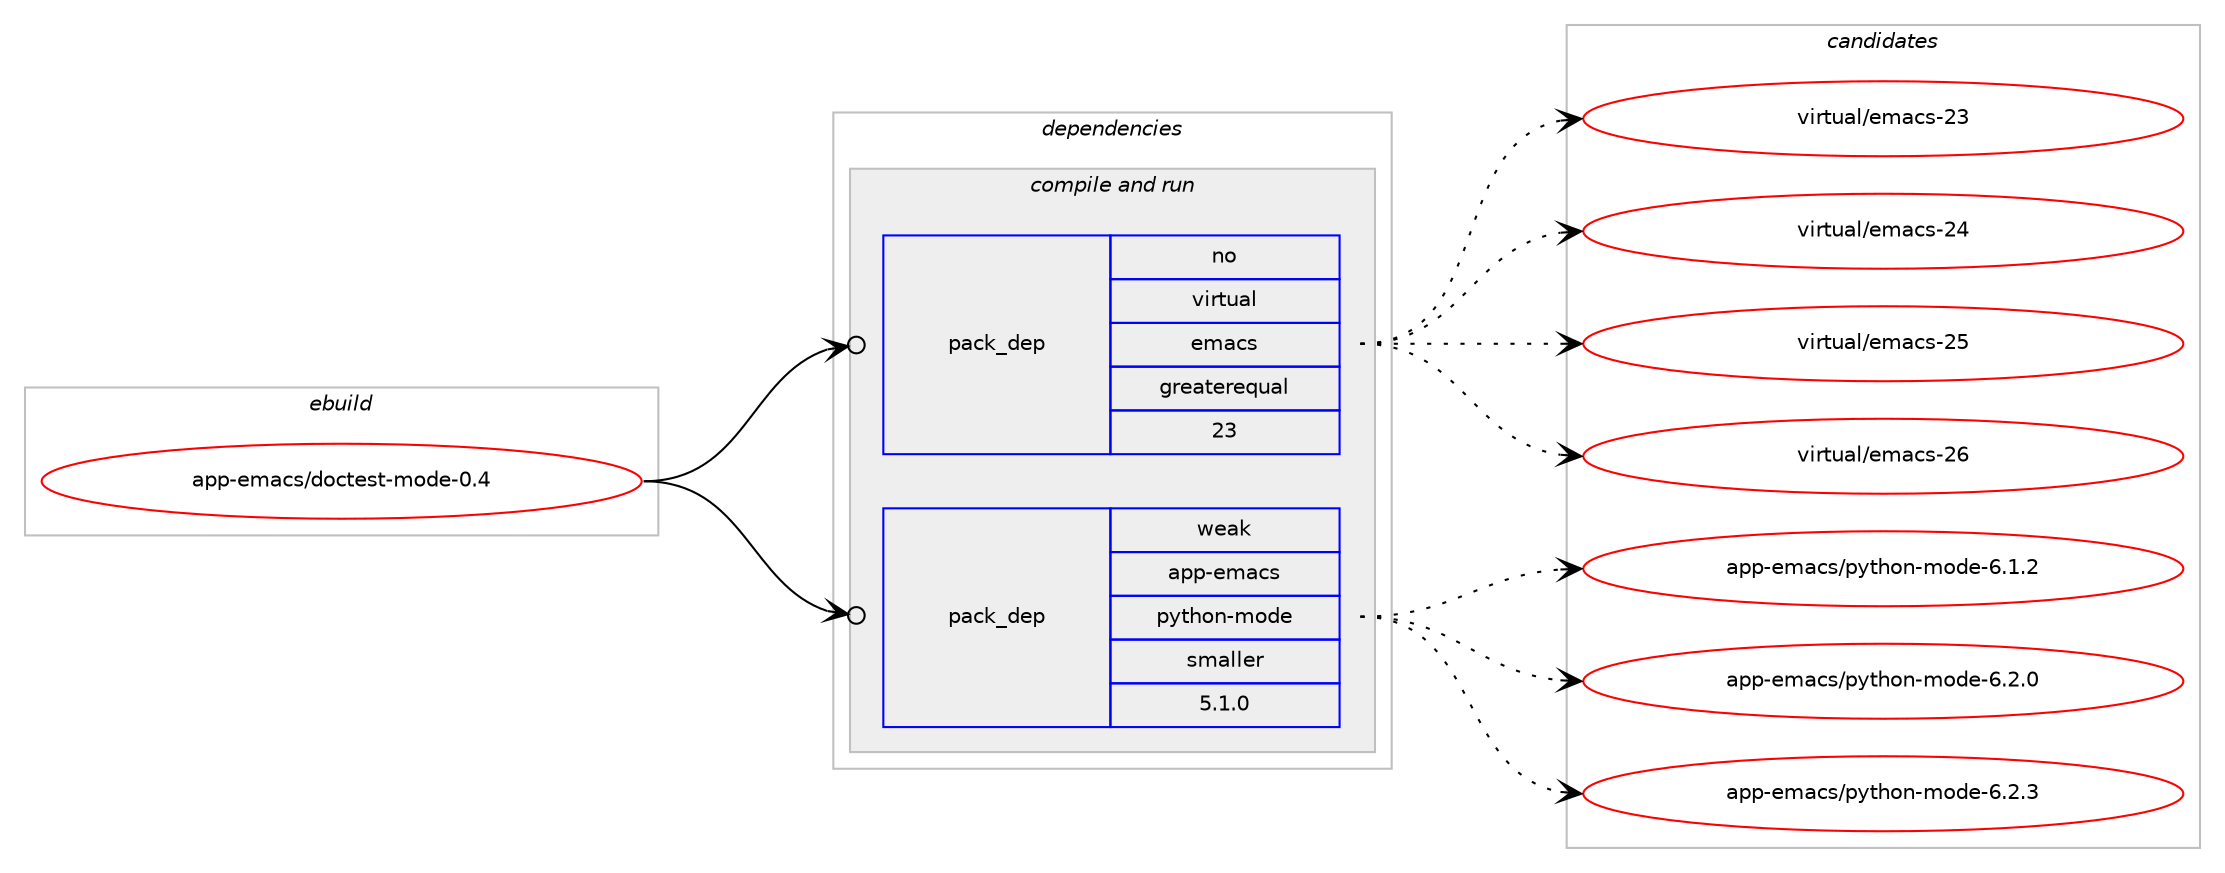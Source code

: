 digraph prolog {

# *************
# Graph options
# *************

newrank=true;
concentrate=true;
compound=true;
graph [rankdir=LR,fontname=Helvetica,fontsize=10,ranksep=1.5];#, ranksep=2.5, nodesep=0.2];
edge  [arrowhead=vee];
node  [fontname=Helvetica,fontsize=10];

# **********
# The ebuild
# **********

subgraph cluster_leftcol {
color=gray;
rank=same;
label=<<i>ebuild</i>>;
id [label="app-emacs/doctest-mode-0.4", color=red, width=4, href="../app-emacs/doctest-mode-0.4.svg"];
}

# ****************
# The dependencies
# ****************

subgraph cluster_midcol {
color=gray;
label=<<i>dependencies</i>>;
subgraph cluster_compile {
fillcolor="#eeeeee";
style=filled;
label=<<i>compile</i>>;
}
subgraph cluster_compileandrun {
fillcolor="#eeeeee";
style=filled;
label=<<i>compile and run</i>>;
subgraph pack968 {
dependency1204 [label=<<TABLE BORDER="0" CELLBORDER="1" CELLSPACING="0" CELLPADDING="4" WIDTH="220"><TR><TD ROWSPAN="6" CELLPADDING="30">pack_dep</TD></TR><TR><TD WIDTH="110">no</TD></TR><TR><TD>virtual</TD></TR><TR><TD>emacs</TD></TR><TR><TD>greaterequal</TD></TR><TR><TD>23</TD></TR></TABLE>>, shape=none, color=blue];
}
id:e -> dependency1204:w [weight=20,style="solid",arrowhead="odotvee"];
subgraph pack969 {
dependency1205 [label=<<TABLE BORDER="0" CELLBORDER="1" CELLSPACING="0" CELLPADDING="4" WIDTH="220"><TR><TD ROWSPAN="6" CELLPADDING="30">pack_dep</TD></TR><TR><TD WIDTH="110">weak</TD></TR><TR><TD>app-emacs</TD></TR><TR><TD>python-mode</TD></TR><TR><TD>smaller</TD></TR><TR><TD>5.1.0</TD></TR></TABLE>>, shape=none, color=blue];
}
id:e -> dependency1205:w [weight=20,style="solid",arrowhead="odotvee"];
}
subgraph cluster_run {
fillcolor="#eeeeee";
style=filled;
label=<<i>run</i>>;
}
}

# **************
# The candidates
# **************

subgraph cluster_choices {
rank=same;
color=gray;
label=<<i>candidates</i>>;

subgraph choice968 {
color=black;
nodesep=1;
choice11810511411611797108471011099799115455051 [label="virtual/emacs-23", color=red, width=4,href="../virtual/emacs-23.svg"];
choice11810511411611797108471011099799115455052 [label="virtual/emacs-24", color=red, width=4,href="../virtual/emacs-24.svg"];
choice11810511411611797108471011099799115455053 [label="virtual/emacs-25", color=red, width=4,href="../virtual/emacs-25.svg"];
choice11810511411611797108471011099799115455054 [label="virtual/emacs-26", color=red, width=4,href="../virtual/emacs-26.svg"];
dependency1204:e -> choice11810511411611797108471011099799115455051:w [style=dotted,weight="100"];
dependency1204:e -> choice11810511411611797108471011099799115455052:w [style=dotted,weight="100"];
dependency1204:e -> choice11810511411611797108471011099799115455053:w [style=dotted,weight="100"];
dependency1204:e -> choice11810511411611797108471011099799115455054:w [style=dotted,weight="100"];
}
subgraph choice969 {
color=black;
nodesep=1;
choice971121124510110997991154711212111610411111045109111100101455446494650 [label="app-emacs/python-mode-6.1.2", color=red, width=4,href="../app-emacs/python-mode-6.1.2.svg"];
choice971121124510110997991154711212111610411111045109111100101455446504648 [label="app-emacs/python-mode-6.2.0", color=red, width=4,href="../app-emacs/python-mode-6.2.0.svg"];
choice971121124510110997991154711212111610411111045109111100101455446504651 [label="app-emacs/python-mode-6.2.3", color=red, width=4,href="../app-emacs/python-mode-6.2.3.svg"];
dependency1205:e -> choice971121124510110997991154711212111610411111045109111100101455446494650:w [style=dotted,weight="100"];
dependency1205:e -> choice971121124510110997991154711212111610411111045109111100101455446504648:w [style=dotted,weight="100"];
dependency1205:e -> choice971121124510110997991154711212111610411111045109111100101455446504651:w [style=dotted,weight="100"];
}
}

}
